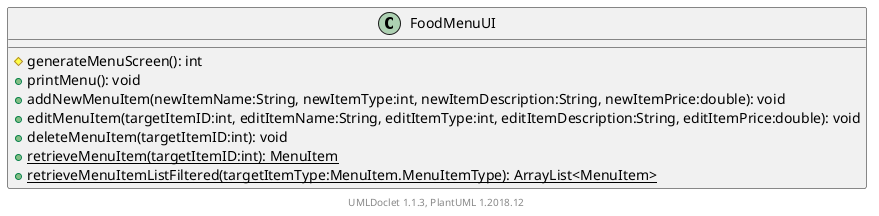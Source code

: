 @startuml

    class FoodMenuUI [[../sg/edu/ntu/scse/cz2002/ui/FoodMenuUI.html]] {
        #generateMenuScreen(): int
        +printMenu(): void
        +addNewMenuItem(newItemName:String, newItemType:int, newItemDescription:String, newItemPrice:double): void
        +editMenuItem(targetItemID:int, editItemName:String, editItemType:int, editItemDescription:String, editItemPrice:double): void
        +deleteMenuItem(targetItemID:int): void
        {static} +retrieveMenuItem(targetItemID:int): MenuItem
        {static} +retrieveMenuItemListFiltered(targetItemType:MenuItem.MenuItemType): ArrayList<MenuItem>
    }


    center footer UMLDoclet 1.1.3, PlantUML 1.2018.12
@enduml
